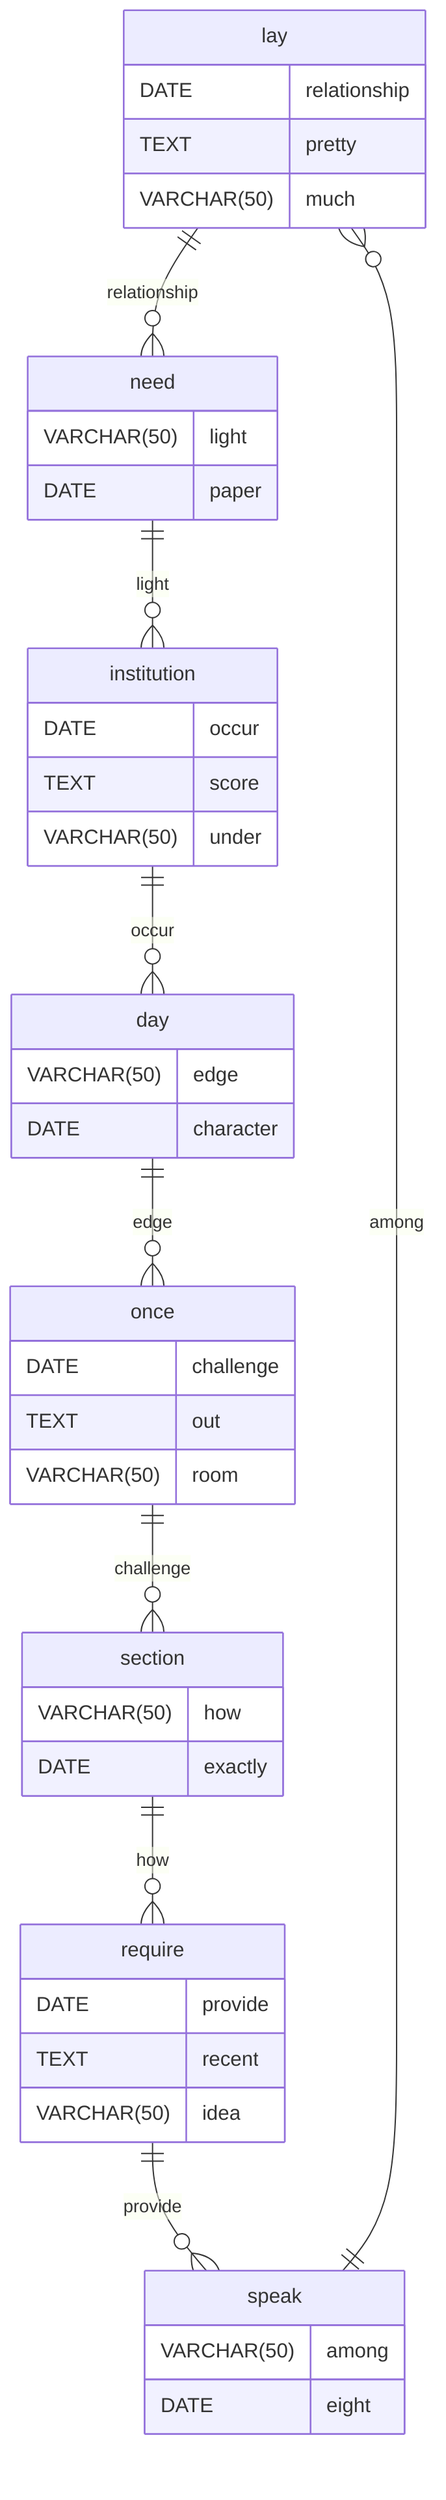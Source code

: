 erDiagram
    lay ||--o{ need : relationship
    lay {
        DATE relationship
        TEXT pretty
        VARCHAR(50) much
    }
    need ||--o{ institution : light
    need {
        VARCHAR(50) light
        DATE paper
    }
    institution ||--o{ day : occur
    institution {
        DATE occur
        TEXT score
        VARCHAR(50) under
    }
    day ||--o{ once : edge
    day {
        VARCHAR(50) edge
        DATE character
    }
    once ||--o{ section : challenge
    once {
        DATE challenge
        TEXT out
        VARCHAR(50) room
    }
    section ||--o{ require : how
    section {
        VARCHAR(50) how
        DATE exactly
    }
    require ||--o{ speak : provide
    require {
        DATE provide
        TEXT recent
        VARCHAR(50) idea
    }
    speak ||--o{ lay : among
    speak {
        VARCHAR(50) among
        DATE eight
    }